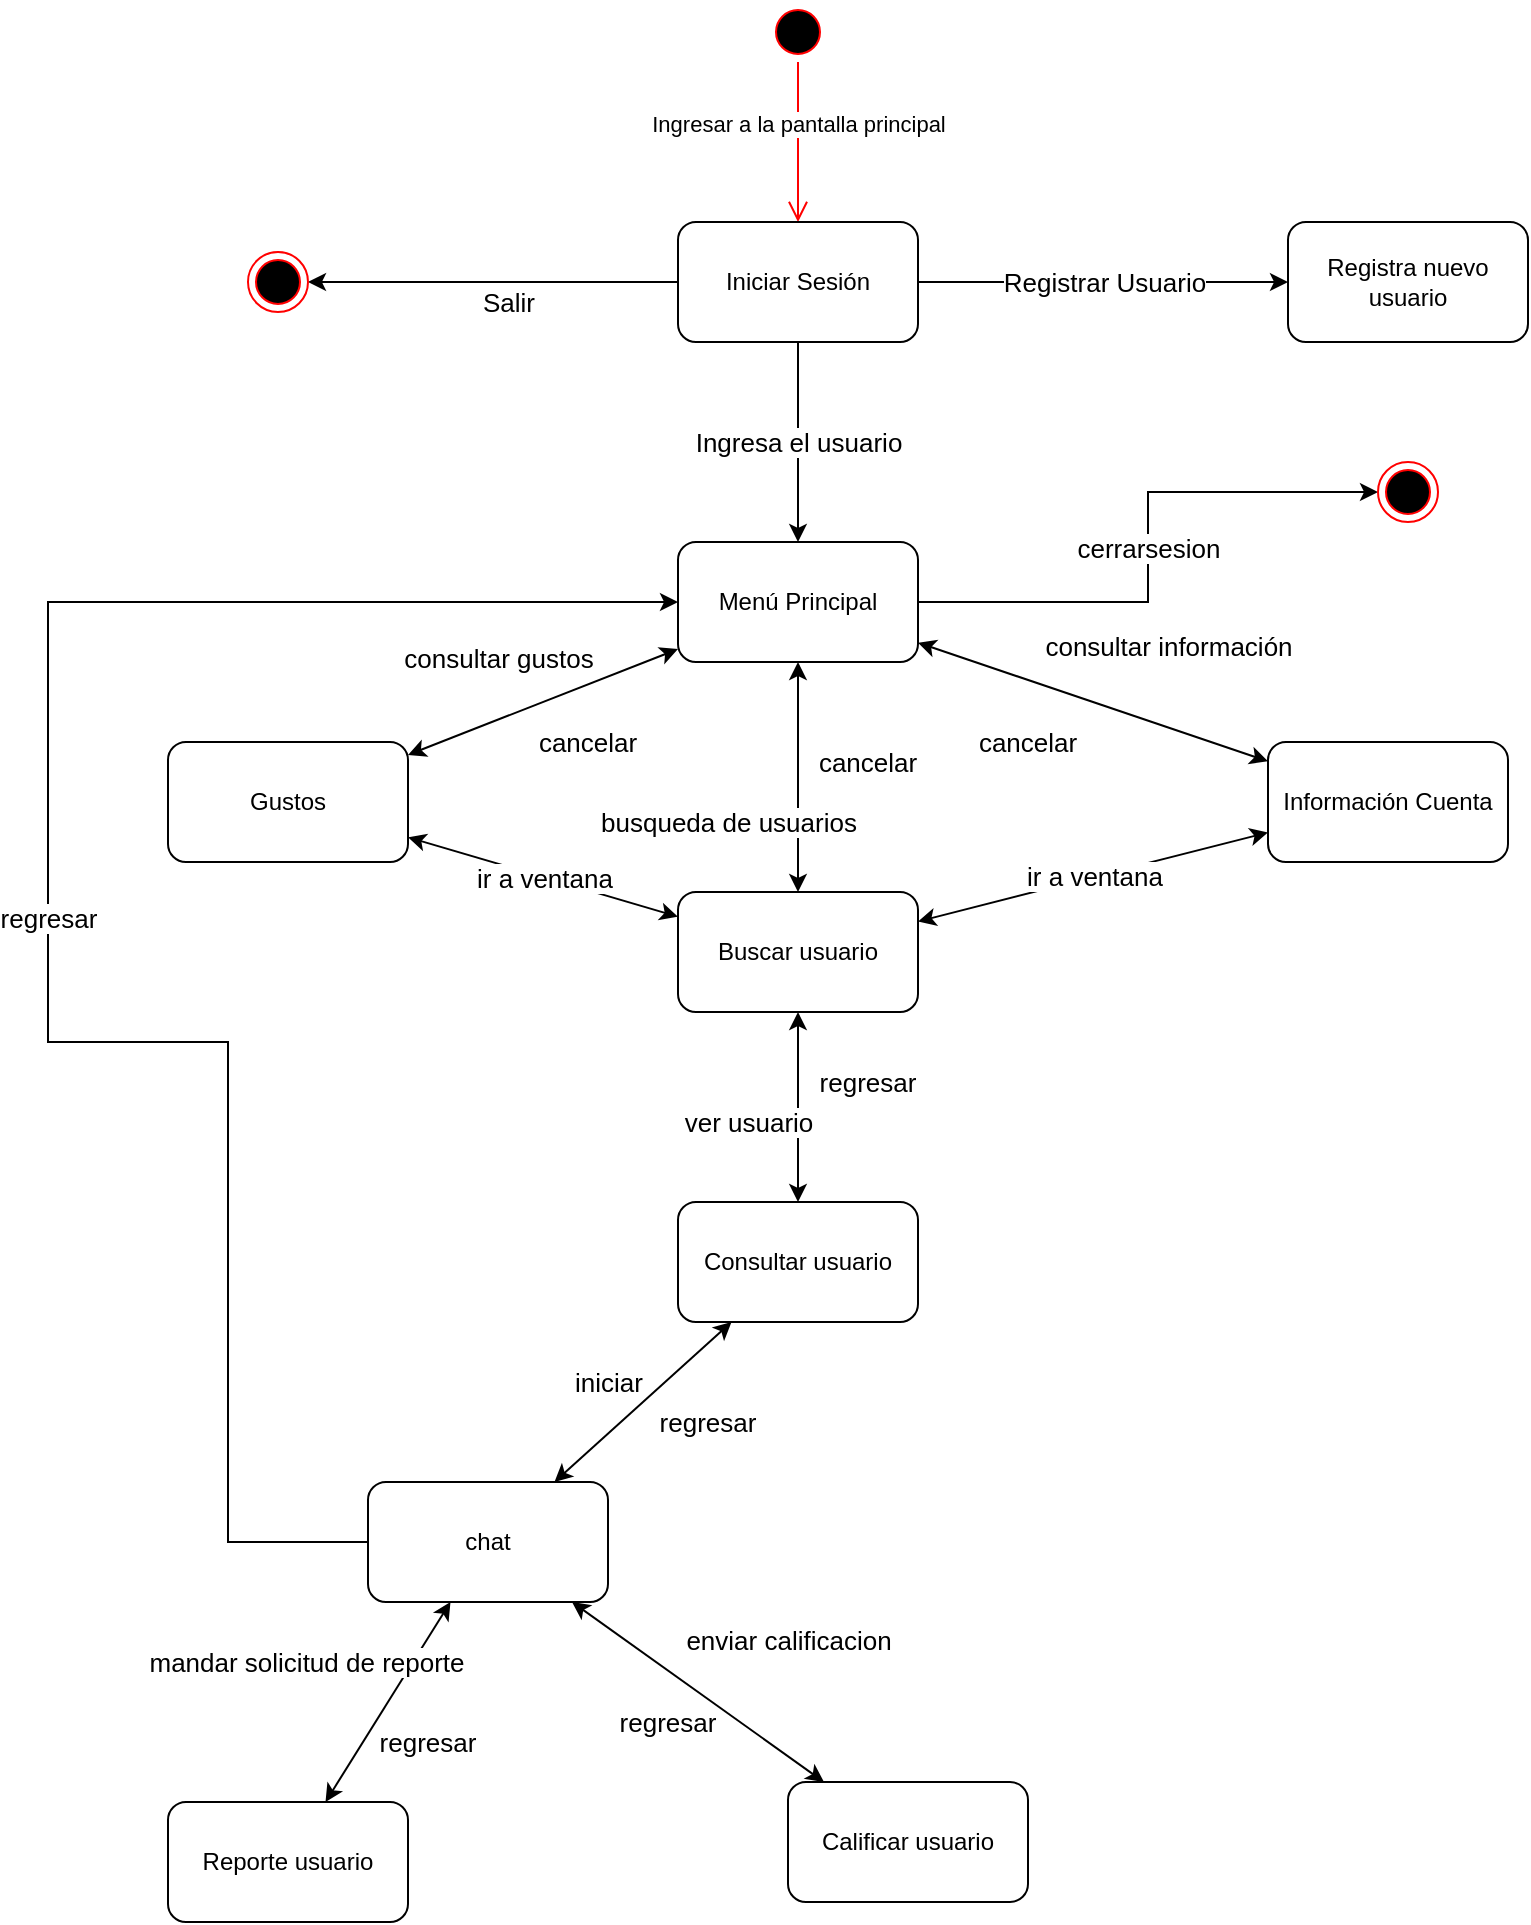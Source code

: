 <mxfile version="14.1.8" type="device"><diagram id="WH3-dryehxJb2BlJIvwv" name="Page-1"><mxGraphModel dx="1848" dy="529" grid="1" gridSize="10" guides="1" tooltips="1" connect="1" arrows="1" fold="1" page="1" pageScale="1" pageWidth="827" pageHeight="1169" math="0" shadow="0"><root><mxCell id="0"/><mxCell id="1" parent="0"/><mxCell id="l3UyOzguDbp6wvgOhxbi-1" value="" style="ellipse;html=1;shape=startState;fillColor=#000000;strokeColor=#ff0000;" vertex="1" parent="1"><mxGeometry x="320" y="80" width="30" height="30" as="geometry"/></mxCell><mxCell id="l3UyOzguDbp6wvgOhxbi-2" value="Ingresar a la pantalla principal" style="edgeStyle=orthogonalEdgeStyle;html=1;verticalAlign=bottom;endArrow=open;endSize=8;strokeColor=#ff0000;" edge="1" source="l3UyOzguDbp6wvgOhxbi-1" parent="1" target="l3UyOzguDbp6wvgOhxbi-4"><mxGeometry relative="1" as="geometry"><mxPoint x="335" y="170" as="targetPoint"/></mxGeometry></mxCell><mxCell id="l3UyOzguDbp6wvgOhxbi-7" style="edgeStyle=orthogonalEdgeStyle;rounded=0;orthogonalLoop=1;jettySize=auto;html=1;" edge="1" parent="1" source="l3UyOzguDbp6wvgOhxbi-4" target="l3UyOzguDbp6wvgOhxbi-6"><mxGeometry relative="1" as="geometry"/></mxCell><mxCell id="l3UyOzguDbp6wvgOhxbi-8" value="Salir" style="edgeLabel;html=1;align=center;verticalAlign=middle;resizable=0;points=[];fontSize=13;" vertex="1" connectable="0" parent="l3UyOzguDbp6wvgOhxbi-7"><mxGeometry x="0.135" y="2" relative="1" as="geometry"><mxPoint x="20" y="8" as="offset"/></mxGeometry></mxCell><mxCell id="l3UyOzguDbp6wvgOhxbi-10" value="Ingresa el usuario" style="edgeStyle=orthogonalEdgeStyle;rounded=0;orthogonalLoop=1;jettySize=auto;html=1;fontSize=13;" edge="1" parent="1" source="l3UyOzguDbp6wvgOhxbi-4" target="l3UyOzguDbp6wvgOhxbi-9"><mxGeometry relative="1" as="geometry"/></mxCell><mxCell id="l3UyOzguDbp6wvgOhxbi-12" value="Registrar Usuario" style="edgeStyle=orthogonalEdgeStyle;rounded=0;orthogonalLoop=1;jettySize=auto;html=1;fontSize=13;" edge="1" parent="1" source="l3UyOzguDbp6wvgOhxbi-4" target="l3UyOzguDbp6wvgOhxbi-11"><mxGeometry relative="1" as="geometry"/></mxCell><mxCell id="l3UyOzguDbp6wvgOhxbi-4" value="Iniciar Sesión" style="rounded=1;whiteSpace=wrap;html=1;" vertex="1" parent="1"><mxGeometry x="275" y="190" width="120" height="60" as="geometry"/></mxCell><mxCell id="l3UyOzguDbp6wvgOhxbi-6" value="" style="ellipse;html=1;shape=endState;fillColor=#000000;strokeColor=#ff0000;" vertex="1" parent="1"><mxGeometry x="60" y="205" width="30" height="30" as="geometry"/></mxCell><mxCell id="l3UyOzguDbp6wvgOhxbi-46" value="cerrarsesion" style="edgeStyle=orthogonalEdgeStyle;rounded=0;orthogonalLoop=1;jettySize=auto;html=1;entryX=0;entryY=0.5;entryDx=0;entryDy=0;fontSize=13;" edge="1" parent="1" source="l3UyOzguDbp6wvgOhxbi-9" target="l3UyOzguDbp6wvgOhxbi-45"><mxGeometry relative="1" as="geometry"/></mxCell><mxCell id="l3UyOzguDbp6wvgOhxbi-9" value="Menú Principal" style="rounded=1;whiteSpace=wrap;html=1;" vertex="1" parent="1"><mxGeometry x="275" y="350" width="120" height="60" as="geometry"/></mxCell><mxCell id="l3UyOzguDbp6wvgOhxbi-11" value="Registra nuevo usuario" style="rounded=1;whiteSpace=wrap;html=1;" vertex="1" parent="1"><mxGeometry x="580" y="190" width="120" height="60" as="geometry"/></mxCell><mxCell id="l3UyOzguDbp6wvgOhxbi-13" value="Información Cuenta" style="rounded=1;whiteSpace=wrap;html=1;" vertex="1" parent="1"><mxGeometry x="570" y="450" width="120" height="60" as="geometry"/></mxCell><mxCell id="l3UyOzguDbp6wvgOhxbi-17" value="consultar información" style="endArrow=classic;startArrow=classic;html=1;fontSize=13;" edge="1" parent="1" source="l3UyOzguDbp6wvgOhxbi-13" target="l3UyOzguDbp6wvgOhxbi-9"><mxGeometry x="-0.286" y="-39" width="50" height="50" relative="1" as="geometry"><mxPoint x="390" y="350" as="sourcePoint"/><mxPoint x="440" y="300" as="targetPoint"/><mxPoint as="offset"/></mxGeometry></mxCell><mxCell id="l3UyOzguDbp6wvgOhxbi-18" value="cancelar" style="text;html=1;strokeColor=none;fillColor=none;align=center;verticalAlign=middle;whiteSpace=wrap;rounded=0;fontSize=13;" vertex="1" parent="1"><mxGeometry x="430" y="440" width="40" height="20" as="geometry"/></mxCell><mxCell id="l3UyOzguDbp6wvgOhxbi-20" value="Gustos" style="rounded=1;whiteSpace=wrap;html=1;" vertex="1" parent="1"><mxGeometry x="20" y="450" width="120" height="60" as="geometry"/></mxCell><mxCell id="l3UyOzguDbp6wvgOhxbi-22" value="consultar gustos" style="endArrow=classic;startArrow=classic;html=1;fontSize=13;" edge="1" parent="1" source="l3UyOzguDbp6wvgOhxbi-20" target="l3UyOzguDbp6wvgOhxbi-9"><mxGeometry x="-0.171" y="29" width="50" height="50" relative="1" as="geometry"><mxPoint x="390" y="350" as="sourcePoint"/><mxPoint x="440" y="300" as="targetPoint"/><mxPoint as="offset"/></mxGeometry></mxCell><mxCell id="l3UyOzguDbp6wvgOhxbi-23" value="cancelar" style="text;html=1;strokeColor=none;fillColor=none;align=center;verticalAlign=middle;whiteSpace=wrap;rounded=0;fontSize=13;" vertex="1" parent="1"><mxGeometry x="210" y="440" width="40" height="20" as="geometry"/></mxCell><mxCell id="l3UyOzguDbp6wvgOhxbi-37" value="regresar" style="edgeStyle=orthogonalEdgeStyle;rounded=0;orthogonalLoop=1;jettySize=auto;html=1;entryX=0;entryY=0.5;entryDx=0;entryDy=0;fontSize=13;" edge="1" parent="1" source="l3UyOzguDbp6wvgOhxbi-24" target="l3UyOzguDbp6wvgOhxbi-9"><mxGeometry relative="1" as="geometry"><Array as="points"><mxPoint x="50" y="850"/><mxPoint x="50" y="600"/><mxPoint x="-40" y="600"/><mxPoint x="-40" y="380"/></Array></mxGeometry></mxCell><mxCell id="l3UyOzguDbp6wvgOhxbi-24" value="chat" style="rounded=1;whiteSpace=wrap;html=1;" vertex="1" parent="1"><mxGeometry x="120" y="820" width="120" height="60" as="geometry"/></mxCell><mxCell id="l3UyOzguDbp6wvgOhxbi-25" value="Buscar usuario" style="rounded=1;whiteSpace=wrap;html=1;" vertex="1" parent="1"><mxGeometry x="275" y="525" width="120" height="60" as="geometry"/></mxCell><mxCell id="l3UyOzguDbp6wvgOhxbi-26" value="busqueda de usuarios" style="endArrow=classic;startArrow=classic;html=1;fontSize=13;" edge="1" parent="1" source="l3UyOzguDbp6wvgOhxbi-25" target="l3UyOzguDbp6wvgOhxbi-9"><mxGeometry x="-0.391" y="35" width="50" height="50" relative="1" as="geometry"><mxPoint x="390" y="550" as="sourcePoint"/><mxPoint x="440" y="500" as="targetPoint"/><mxPoint as="offset"/></mxGeometry></mxCell><mxCell id="l3UyOzguDbp6wvgOhxbi-27" value="cancelar" style="text;html=1;strokeColor=none;fillColor=none;align=center;verticalAlign=middle;whiteSpace=wrap;rounded=0;fontSize=13;" vertex="1" parent="1"><mxGeometry x="350" y="450" width="40" height="20" as="geometry"/></mxCell><mxCell id="l3UyOzguDbp6wvgOhxbi-28" value="ir a ventana" style="endArrow=classic;startArrow=classic;html=1;fontSize=13;" edge="1" parent="1" source="l3UyOzguDbp6wvgOhxbi-25" target="l3UyOzguDbp6wvgOhxbi-13"><mxGeometry width="50" height="50" relative="1" as="geometry"><mxPoint x="390" y="550" as="sourcePoint"/><mxPoint x="440" y="500" as="targetPoint"/></mxGeometry></mxCell><mxCell id="l3UyOzguDbp6wvgOhxbi-29" value="ir a ventana" style="endArrow=classic;startArrow=classic;html=1;fontSize=13;" edge="1" parent="1" source="l3UyOzguDbp6wvgOhxbi-20" target="l3UyOzguDbp6wvgOhxbi-25"><mxGeometry width="50" height="50" relative="1" as="geometry"><mxPoint x="405" y="553.421" as="sourcePoint"/><mxPoint x="570" y="521.579" as="targetPoint"/></mxGeometry></mxCell><mxCell id="l3UyOzguDbp6wvgOhxbi-31" value="Consultar usuario" style="rounded=1;whiteSpace=wrap;html=1;" vertex="1" parent="1"><mxGeometry x="275" y="680" width="120" height="60" as="geometry"/></mxCell><mxCell id="l3UyOzguDbp6wvgOhxbi-33" value="ver usuario" style="endArrow=classic;startArrow=classic;html=1;fontSize=13;" edge="1" parent="1" source="l3UyOzguDbp6wvgOhxbi-31" target="l3UyOzguDbp6wvgOhxbi-25"><mxGeometry x="-0.158" y="25" width="50" height="50" relative="1" as="geometry"><mxPoint x="320" y="640" as="sourcePoint"/><mxPoint x="370" y="590" as="targetPoint"/><mxPoint as="offset"/></mxGeometry></mxCell><mxCell id="l3UyOzguDbp6wvgOhxbi-34" value="regresar" style="text;html=1;strokeColor=none;fillColor=none;align=center;verticalAlign=middle;whiteSpace=wrap;rounded=0;fontSize=13;" vertex="1" parent="1"><mxGeometry x="350" y="610" width="40" height="20" as="geometry"/></mxCell><mxCell id="l3UyOzguDbp6wvgOhxbi-35" value="iniciar" style="endArrow=classic;startArrow=classic;html=1;fontSize=13;" edge="1" parent="1" source="l3UyOzguDbp6wvgOhxbi-24" target="l3UyOzguDbp6wvgOhxbi-31"><mxGeometry x="-0.105" y="19" width="50" height="50" relative="1" as="geometry"><mxPoint x="390" y="750" as="sourcePoint"/><mxPoint x="440" y="700" as="targetPoint"/><mxPoint as="offset"/></mxGeometry></mxCell><mxCell id="l3UyOzguDbp6wvgOhxbi-36" value="regresar" style="text;html=1;strokeColor=none;fillColor=none;align=center;verticalAlign=middle;whiteSpace=wrap;rounded=0;fontSize=13;" vertex="1" parent="1"><mxGeometry x="270" y="780" width="40" height="20" as="geometry"/></mxCell><mxCell id="l3UyOzguDbp6wvgOhxbi-38" value="Calificar usuario" style="rounded=1;whiteSpace=wrap;html=1;" vertex="1" parent="1"><mxGeometry x="330" y="970" width="120" height="60" as="geometry"/></mxCell><mxCell id="l3UyOzguDbp6wvgOhxbi-39" value="Reporte usuario" style="rounded=1;whiteSpace=wrap;html=1;" vertex="1" parent="1"><mxGeometry x="20" y="980" width="120" height="60" as="geometry"/></mxCell><mxCell id="l3UyOzguDbp6wvgOhxbi-41" value="mandar solicitud de reporte" style="endArrow=classic;startArrow=classic;html=1;fontSize=13;" edge="1" parent="1" source="l3UyOzguDbp6wvgOhxbi-39" target="l3UyOzguDbp6wvgOhxbi-24"><mxGeometry x="-0.072" y="45" width="50" height="50" relative="1" as="geometry"><mxPoint x="170" y="920" as="sourcePoint"/><mxPoint x="220" y="870" as="targetPoint"/><mxPoint as="offset"/></mxGeometry></mxCell><mxCell id="l3UyOzguDbp6wvgOhxbi-42" value="enviar calificacion" style="endArrow=classic;startArrow=classic;html=1;fontSize=13;" edge="1" parent="1" source="l3UyOzguDbp6wvgOhxbi-38" target="l3UyOzguDbp6wvgOhxbi-24"><mxGeometry x="-0.285" y="-46" width="50" height="50" relative="1" as="geometry"><mxPoint x="120.769" y="960.0" as="sourcePoint"/><mxPoint x="169.231" y="890.0" as="targetPoint"/><mxPoint y="-1" as="offset"/></mxGeometry></mxCell><mxCell id="l3UyOzguDbp6wvgOhxbi-43" value="regresar" style="text;html=1;strokeColor=none;fillColor=none;align=center;verticalAlign=middle;whiteSpace=wrap;rounded=0;fontSize=13;" vertex="1" parent="1"><mxGeometry x="130" y="940" width="40" height="20" as="geometry"/></mxCell><mxCell id="l3UyOzguDbp6wvgOhxbi-44" value="regresar" style="text;html=1;strokeColor=none;fillColor=none;align=center;verticalAlign=middle;whiteSpace=wrap;rounded=0;fontSize=13;" vertex="1" parent="1"><mxGeometry x="250" y="930" width="40" height="20" as="geometry"/></mxCell><mxCell id="l3UyOzguDbp6wvgOhxbi-45" value="" style="ellipse;html=1;shape=endState;fillColor=#000000;strokeColor=#ff0000;" vertex="1" parent="1"><mxGeometry x="625" y="310" width="30" height="30" as="geometry"/></mxCell></root></mxGraphModel></diagram></mxfile>